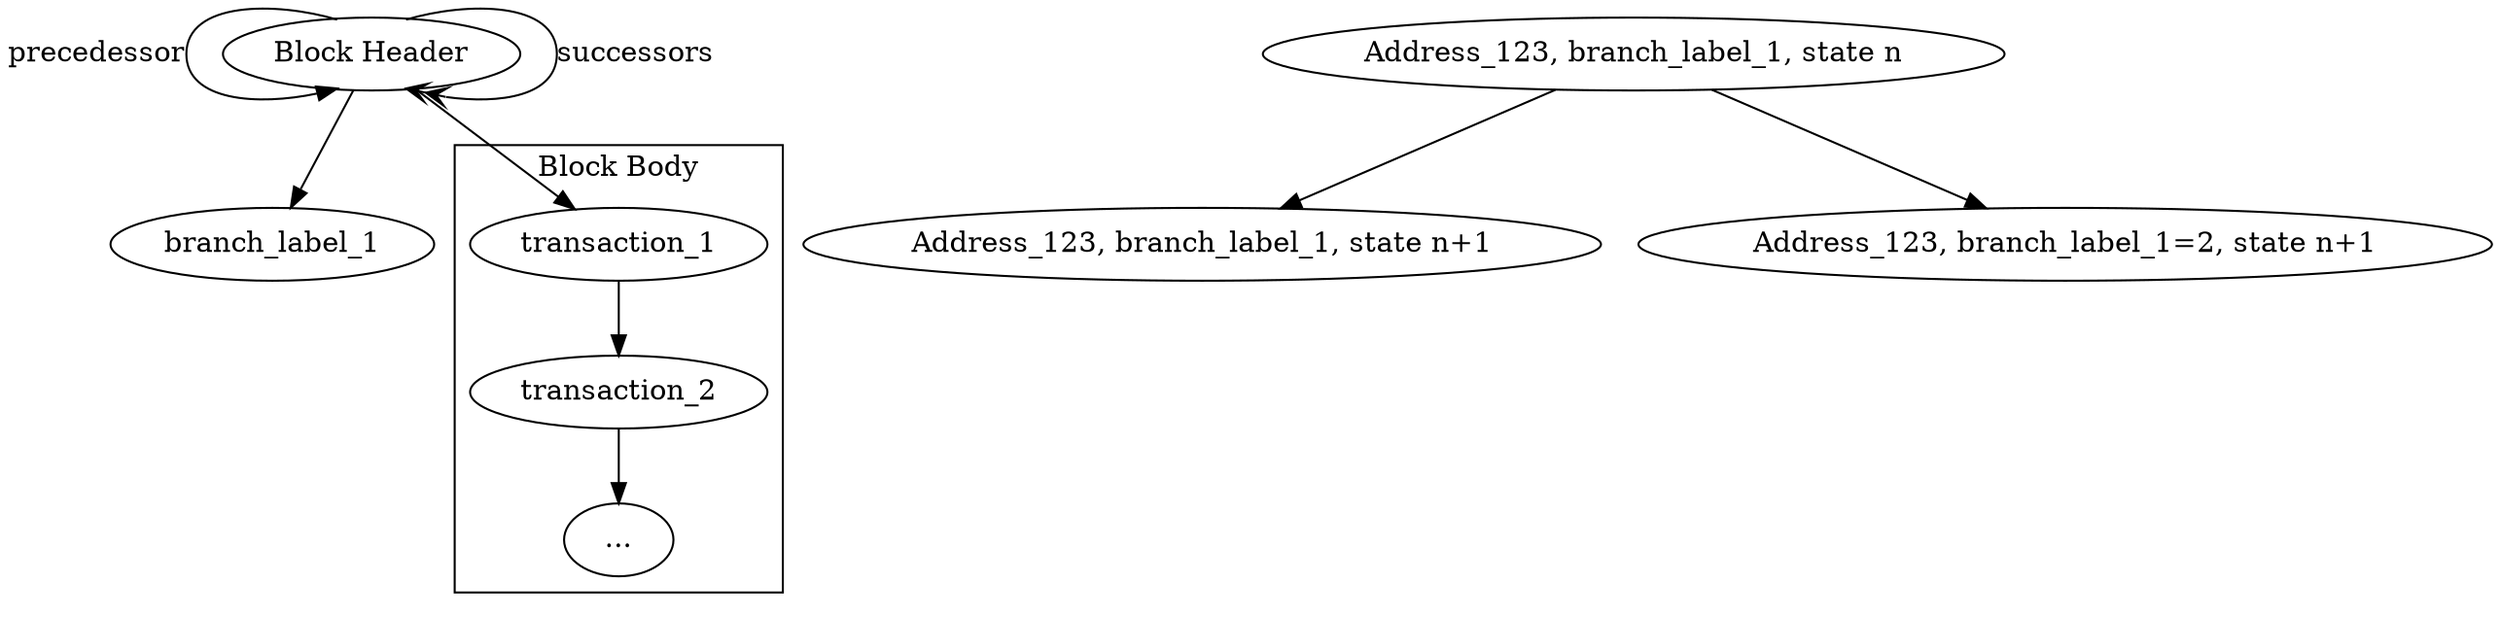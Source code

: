 digraph g {
  compound=true;
  "Block Header" [label="Block Header"]
  "Block Header":nw -> "Block Header":sw [label = "precedessor"];
  "Block Header":ne -> "Block Header":se [arrowhead = "veevee", label = "successors"]
  "Block Header" -> branch_label_1
  "Block Header" -> transaction_1

  subgraph cluster00 {
    label = "Block Body"
    transaction_1 -> transaction_2 -> "...";
  }
  "Address_123, branch_label_1, state n" ->  {"Address_123, branch_label_1, state n+1" "Address_123, branch_label_1=2, state n+1"}
}